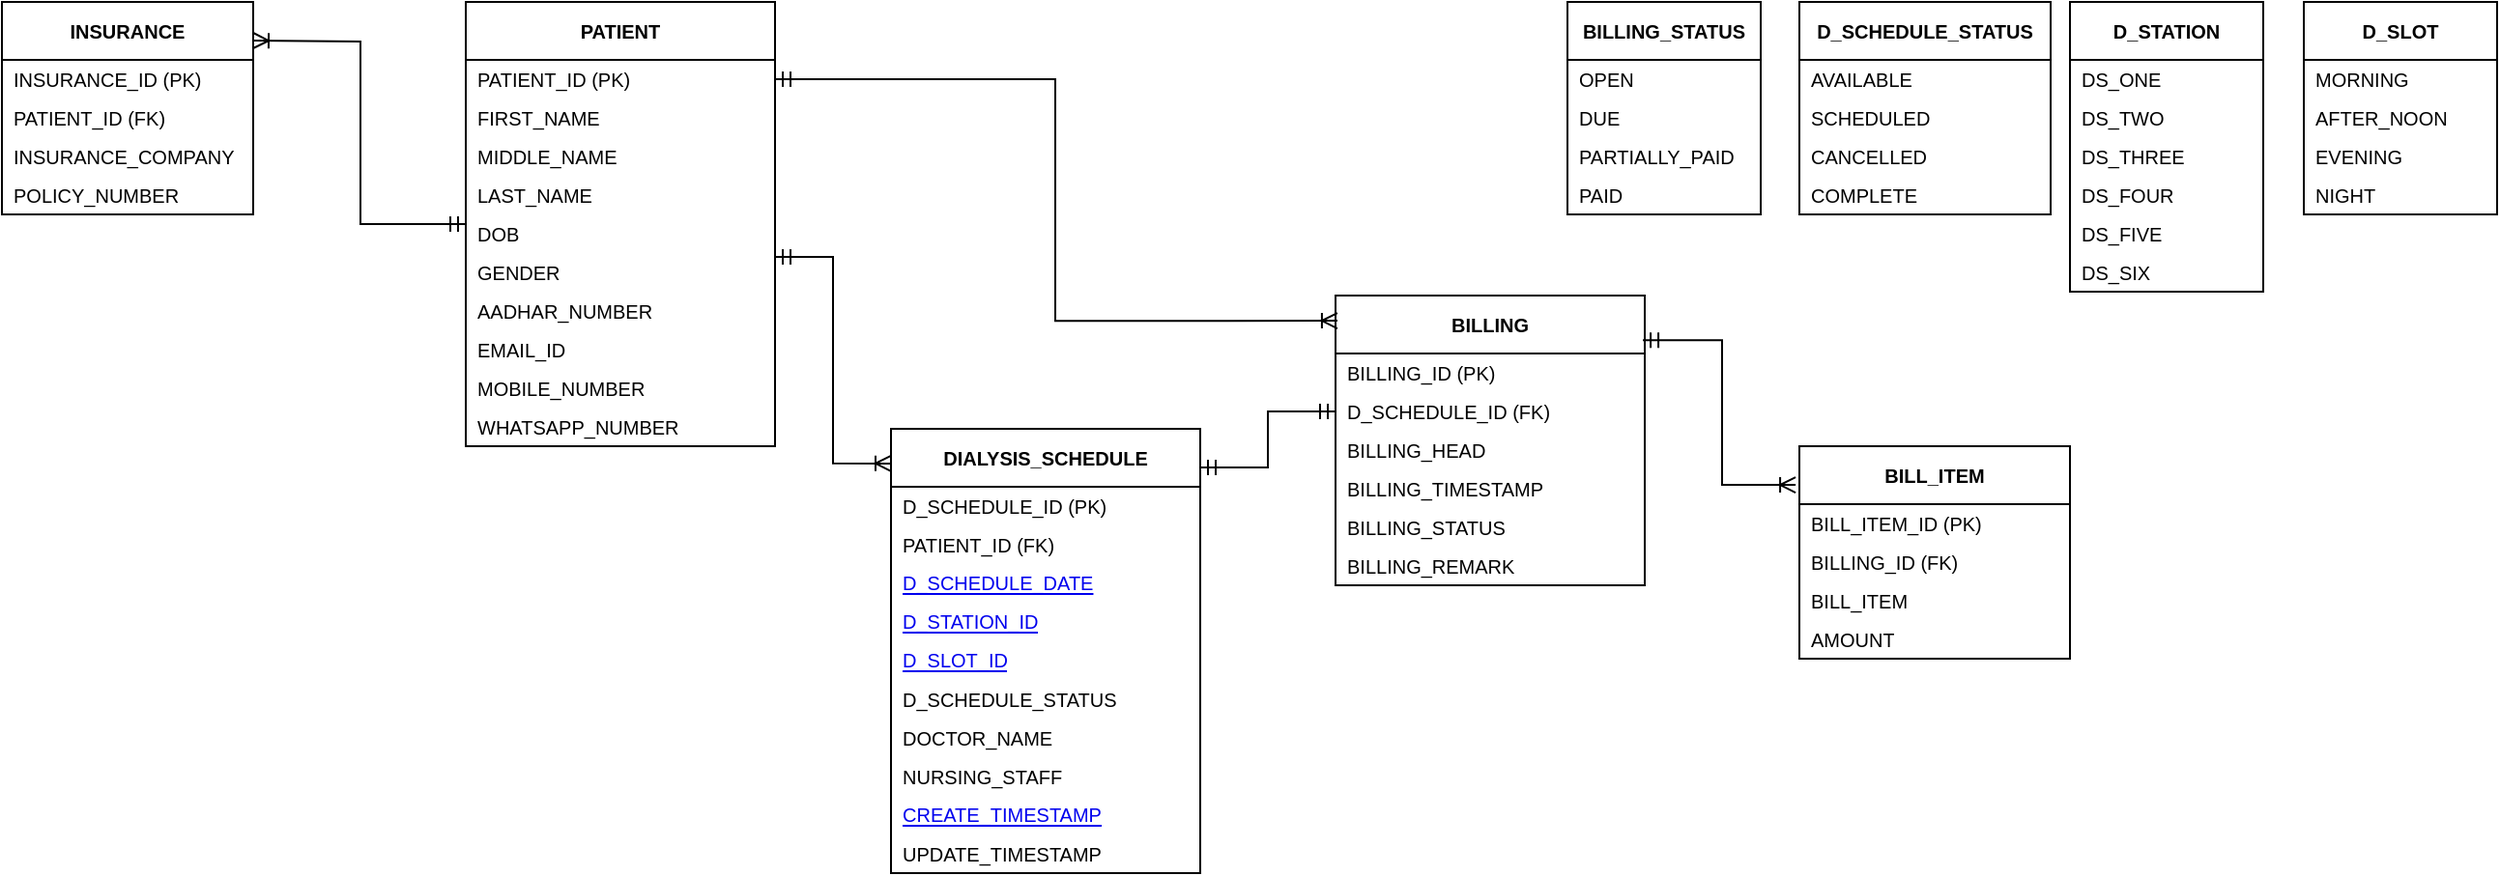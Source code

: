 <mxfile version="24.5.2" type="github">
  <diagram name="Page-1" id="mURi4eA8-3CM0eD0AN-O">
    <mxGraphModel dx="1730" dy="468" grid="1" gridSize="10" guides="1" tooltips="1" connect="1" arrows="1" fold="1" page="1" pageScale="1" pageWidth="850" pageHeight="1100" math="0" shadow="0">
      <root>
        <mxCell id="0" />
        <mxCell id="1" parent="0" />
        <mxCell id="1s8Oqz2JoPXFqwjpF97E-1" value="&lt;b&gt;BILLING&lt;/b&gt;" style="swimlane;fontStyle=0;childLayout=stackLayout;horizontal=1;startSize=30;horizontalStack=0;resizeParent=1;resizeParentMax=0;resizeLast=0;collapsible=1;marginBottom=0;whiteSpace=wrap;html=1;fontSize=10;" parent="1" vertex="1">
          <mxGeometry x="360" y="162" width="160" height="150" as="geometry" />
        </mxCell>
        <mxCell id="1s8Oqz2JoPXFqwjpF97E-2" value="BILLING_ID (PK)" style="text;strokeColor=none;fillColor=none;align=left;verticalAlign=middle;spacingLeft=4;spacingRight=4;overflow=hidden;points=[[0,0.5],[1,0.5]];portConstraint=eastwest;rotatable=0;whiteSpace=wrap;html=1;fontSize=10;" parent="1s8Oqz2JoPXFqwjpF97E-1" vertex="1">
          <mxGeometry y="30" width="160" height="20" as="geometry" />
        </mxCell>
        <mxCell id="2lfy0u0CXC7GCAjW5FRf-1" value="D_SCHEDULE_ID (FK)" style="text;strokeColor=none;fillColor=none;align=left;verticalAlign=middle;spacingLeft=4;spacingRight=4;overflow=hidden;points=[[0,0.5],[1,0.5]];portConstraint=eastwest;rotatable=0;whiteSpace=wrap;html=1;fontSize=10;" vertex="1" parent="1s8Oqz2JoPXFqwjpF97E-1">
          <mxGeometry y="50" width="160" height="20" as="geometry" />
        </mxCell>
        <mxCell id="1s8Oqz2JoPXFqwjpF97E-21" value="BILLING_HEAD" style="text;strokeColor=none;fillColor=none;align=left;verticalAlign=middle;spacingLeft=4;spacingRight=4;overflow=hidden;points=[[0,0.5],[1,0.5]];portConstraint=eastwest;rotatable=0;whiteSpace=wrap;html=1;fontSize=10;" parent="1s8Oqz2JoPXFqwjpF97E-1" vertex="1">
          <mxGeometry y="70" width="160" height="20" as="geometry" />
        </mxCell>
        <mxCell id="1s8Oqz2JoPXFqwjpF97E-25" value="BILLING_TIMESTAMP" style="text;strokeColor=none;fillColor=none;align=left;verticalAlign=middle;spacingLeft=4;spacingRight=4;overflow=hidden;points=[[0,0.5],[1,0.5]];portConstraint=eastwest;rotatable=0;whiteSpace=wrap;html=1;fontSize=10;" parent="1s8Oqz2JoPXFqwjpF97E-1" vertex="1">
          <mxGeometry y="90" width="160" height="20" as="geometry" />
        </mxCell>
        <mxCell id="1s8Oqz2JoPXFqwjpF97E-24" value="BILLING_STATUS" style="text;strokeColor=none;fillColor=none;align=left;verticalAlign=middle;spacingLeft=4;spacingRight=4;overflow=hidden;points=[[0,0.5],[1,0.5]];portConstraint=eastwest;rotatable=0;whiteSpace=wrap;html=1;fontSize=10;" parent="1s8Oqz2JoPXFqwjpF97E-1" vertex="1">
          <mxGeometry y="110" width="160" height="20" as="geometry" />
        </mxCell>
        <mxCell id="1s8Oqz2JoPXFqwjpF97E-23" value="BILLING_REMARK" style="text;strokeColor=none;fillColor=none;align=left;verticalAlign=middle;spacingLeft=4;spacingRight=4;overflow=hidden;points=[[0,0.5],[1,0.5]];portConstraint=eastwest;rotatable=0;whiteSpace=wrap;html=1;fontSize=10;" parent="1s8Oqz2JoPXFqwjpF97E-1" vertex="1">
          <mxGeometry y="130" width="160" height="20" as="geometry" />
        </mxCell>
        <mxCell id="1s8Oqz2JoPXFqwjpF97E-10" value="&lt;b&gt;DIALYSIS_SCHEDULE&lt;/b&gt;" style="swimlane;fontStyle=0;childLayout=stackLayout;horizontal=1;startSize=30;horizontalStack=0;resizeParent=1;resizeParentMax=0;resizeLast=0;collapsible=1;marginBottom=0;whiteSpace=wrap;html=1;fontSize=10;" parent="1" vertex="1">
          <mxGeometry x="130" y="231" width="160" height="230" as="geometry" />
        </mxCell>
        <mxCell id="1s8Oqz2JoPXFqwjpF97E-11" value="D_SCHEDULE_ID (PK)" style="text;strokeColor=none;fillColor=none;align=left;verticalAlign=middle;spacingLeft=4;spacingRight=4;overflow=hidden;points=[[0,0.5],[1,0.5]];portConstraint=eastwest;rotatable=0;whiteSpace=wrap;html=1;fontSize=10;" parent="1s8Oqz2JoPXFqwjpF97E-10" vertex="1">
          <mxGeometry y="30" width="160" height="20" as="geometry" />
        </mxCell>
        <mxCell id="1s8Oqz2JoPXFqwjpF97E-44" value="PATIENT_ID (FK)" style="text;strokeColor=none;fillColor=none;align=left;verticalAlign=middle;spacingLeft=4;spacingRight=4;overflow=hidden;points=[[0,0.5],[1,0.5]];portConstraint=eastwest;rotatable=0;whiteSpace=wrap;html=1;fontSize=10;" parent="1s8Oqz2JoPXFqwjpF97E-10" vertex="1">
          <mxGeometry y="50" width="160" height="20" as="geometry" />
        </mxCell>
        <mxCell id="1s8Oqz2JoPXFqwjpF97E-42" value="&lt;a style=&quot;border: 0px; vertical-align: middle; text-wrap: nowrap; font-family: Arial, sans-serif;&quot; id=&quot;D_SCHEDULE_DATE&quot;&gt;&lt;font style=&quot;font-size: 10px;&quot;&gt;D_SCHEDULE_DATE&lt;/font&gt;&lt;/a&gt;" style="text;strokeColor=none;fillColor=none;align=left;verticalAlign=middle;spacingLeft=4;spacingRight=4;overflow=hidden;points=[[0,0.5],[1,0.5]];portConstraint=eastwest;rotatable=0;whiteSpace=wrap;html=1;fontSize=10;" parent="1s8Oqz2JoPXFqwjpF97E-10" vertex="1">
          <mxGeometry y="70" width="160" height="20" as="geometry" />
        </mxCell>
        <mxCell id="1s8Oqz2JoPXFqwjpF97E-41" value="&lt;a style=&quot;border: 0px; vertical-align: middle; text-wrap: nowrap; font-family: Arial, sans-serif;&quot; id=&quot;D_STATION_ID&quot;&gt;&lt;font style=&quot;font-size: 10px;&quot;&gt;D_STATION_ID&lt;/font&gt;&lt;/a&gt;" style="text;strokeColor=none;fillColor=none;align=left;verticalAlign=middle;spacingLeft=4;spacingRight=4;overflow=hidden;points=[[0,0.5],[1,0.5]];portConstraint=eastwest;rotatable=0;whiteSpace=wrap;html=1;fontSize=10;" parent="1s8Oqz2JoPXFqwjpF97E-10" vertex="1">
          <mxGeometry y="90" width="160" height="20" as="geometry" />
        </mxCell>
        <mxCell id="1s8Oqz2JoPXFqwjpF97E-40" value="&lt;a style=&quot;border: 0px; vertical-align: middle; text-wrap: nowrap; font-family: Arial, sans-serif;&quot; id=&quot;D_SLOT_ID&quot;&gt;&lt;font style=&quot;font-size: 10px;&quot;&gt;D_SLOT_ID&lt;/font&gt;&lt;/a&gt;" style="text;strokeColor=none;fillColor=none;align=left;verticalAlign=middle;spacingLeft=4;spacingRight=4;overflow=hidden;points=[[0,0.5],[1,0.5]];portConstraint=eastwest;rotatable=0;whiteSpace=wrap;html=1;fontSize=10;" parent="1s8Oqz2JoPXFqwjpF97E-10" vertex="1">
          <mxGeometry y="110" width="160" height="20" as="geometry" />
        </mxCell>
        <mxCell id="1s8Oqz2JoPXFqwjpF97E-46" value="D_SCHEDULE_STATUS" style="text;strokeColor=none;fillColor=none;align=left;verticalAlign=middle;spacingLeft=4;spacingRight=4;overflow=hidden;points=[[0,0.5],[1,0.5]];portConstraint=eastwest;rotatable=0;whiteSpace=wrap;html=1;fontSize=10;" parent="1s8Oqz2JoPXFqwjpF97E-10" vertex="1">
          <mxGeometry y="130" width="160" height="20" as="geometry" />
        </mxCell>
        <mxCell id="1s8Oqz2JoPXFqwjpF97E-47" value="DOCTOR_NAME" style="text;strokeColor=none;fillColor=none;align=left;verticalAlign=middle;spacingLeft=4;spacingRight=4;overflow=hidden;points=[[0,0.5],[1,0.5]];portConstraint=eastwest;rotatable=0;whiteSpace=wrap;html=1;fontSize=10;" parent="1s8Oqz2JoPXFqwjpF97E-10" vertex="1">
          <mxGeometry y="150" width="160" height="20" as="geometry" />
        </mxCell>
        <mxCell id="1s8Oqz2JoPXFqwjpF97E-48" value="NURSING_STAFF&amp;nbsp;" style="text;strokeColor=none;fillColor=none;align=left;verticalAlign=middle;spacingLeft=4;spacingRight=4;overflow=hidden;points=[[0,0.5],[1,0.5]];portConstraint=eastwest;rotatable=0;whiteSpace=wrap;html=1;fontSize=10;" parent="1s8Oqz2JoPXFqwjpF97E-10" vertex="1">
          <mxGeometry y="170" width="160" height="20" as="geometry" />
        </mxCell>
        <mxCell id="1s8Oqz2JoPXFqwjpF97E-39" value="&lt;a style=&quot;text-wrap: nowrap; border: 0px; vertical-align: middle; font-family: Arial, sans-serif;&quot; id=&quot;CREATE_TIMESTAMP&quot;&gt;&lt;font style=&quot;font-size: 10px;&quot;&gt;CREATE_TIMESTAMP&lt;/font&gt;&lt;/a&gt;" style="text;strokeColor=none;fillColor=none;align=left;verticalAlign=middle;spacingLeft=4;spacingRight=4;overflow=hidden;points=[[0,0.5],[1,0.5]];portConstraint=eastwest;rotatable=0;whiteSpace=wrap;html=1;fontSize=10;" parent="1s8Oqz2JoPXFqwjpF97E-10" vertex="1">
          <mxGeometry y="190" width="160" height="20" as="geometry" />
        </mxCell>
        <mxCell id="1s8Oqz2JoPXFqwjpF97E-38" value="UPDATE_TIMESTAMP" style="text;strokeColor=none;fillColor=none;align=left;verticalAlign=middle;spacingLeft=4;spacingRight=4;overflow=hidden;points=[[0,0.5],[1,0.5]];portConstraint=eastwest;rotatable=0;whiteSpace=wrap;html=1;fontSize=10;" parent="1s8Oqz2JoPXFqwjpF97E-10" vertex="1">
          <mxGeometry y="210" width="160" height="20" as="geometry" />
        </mxCell>
        <mxCell id="1s8Oqz2JoPXFqwjpF97E-15" value="&lt;b&gt;PATIENT&lt;/b&gt;" style="swimlane;fontStyle=0;childLayout=stackLayout;horizontal=1;startSize=30;horizontalStack=0;resizeParent=1;resizeParentMax=0;resizeLast=0;collapsible=1;marginBottom=0;whiteSpace=wrap;html=1;fontSize=10;" parent="1" vertex="1">
          <mxGeometry x="-90" y="10" width="160" height="230" as="geometry" />
        </mxCell>
        <mxCell id="1s8Oqz2JoPXFqwjpF97E-16" value="PATIENT_ID (PK)" style="text;strokeColor=none;fillColor=none;align=left;verticalAlign=middle;spacingLeft=4;spacingRight=4;overflow=hidden;points=[[0,0.5],[1,0.5]];portConstraint=eastwest;rotatable=0;whiteSpace=wrap;html=1;fontSize=10;" parent="1s8Oqz2JoPXFqwjpF97E-15" vertex="1">
          <mxGeometry y="30" width="160" height="20" as="geometry" />
        </mxCell>
        <mxCell id="2lfy0u0CXC7GCAjW5FRf-28" value="FIRST_NAME&amp;nbsp;" style="text;strokeColor=none;fillColor=none;align=left;verticalAlign=middle;spacingLeft=4;spacingRight=4;overflow=hidden;points=[[0,0.5],[1,0.5]];portConstraint=eastwest;rotatable=0;whiteSpace=wrap;html=1;fontSize=10;" vertex="1" parent="1s8Oqz2JoPXFqwjpF97E-15">
          <mxGeometry y="50" width="160" height="20" as="geometry" />
        </mxCell>
        <mxCell id="2lfy0u0CXC7GCAjW5FRf-27" value="MIDDLE_NAME" style="text;strokeColor=none;fillColor=none;align=left;verticalAlign=middle;spacingLeft=4;spacingRight=4;overflow=hidden;points=[[0,0.5],[1,0.5]];portConstraint=eastwest;rotatable=0;whiteSpace=wrap;html=1;fontSize=10;" vertex="1" parent="1s8Oqz2JoPXFqwjpF97E-15">
          <mxGeometry y="70" width="160" height="20" as="geometry" />
        </mxCell>
        <mxCell id="2lfy0u0CXC7GCAjW5FRf-26" value="LAST_NAME" style="text;strokeColor=none;fillColor=none;align=left;verticalAlign=middle;spacingLeft=4;spacingRight=4;overflow=hidden;points=[[0,0.5],[1,0.5]];portConstraint=eastwest;rotatable=0;whiteSpace=wrap;html=1;fontSize=10;" vertex="1" parent="1s8Oqz2JoPXFqwjpF97E-15">
          <mxGeometry y="90" width="160" height="20" as="geometry" />
        </mxCell>
        <mxCell id="2lfy0u0CXC7GCAjW5FRf-25" value="DOB" style="text;strokeColor=none;fillColor=none;align=left;verticalAlign=middle;spacingLeft=4;spacingRight=4;overflow=hidden;points=[[0,0.5],[1,0.5]];portConstraint=eastwest;rotatable=0;whiteSpace=wrap;html=1;fontSize=10;" vertex="1" parent="1s8Oqz2JoPXFqwjpF97E-15">
          <mxGeometry y="110" width="160" height="20" as="geometry" />
        </mxCell>
        <mxCell id="2lfy0u0CXC7GCAjW5FRf-24" value="GENDER" style="text;strokeColor=none;fillColor=none;align=left;verticalAlign=middle;spacingLeft=4;spacingRight=4;overflow=hidden;points=[[0,0.5],[1,0.5]];portConstraint=eastwest;rotatable=0;whiteSpace=wrap;html=1;fontSize=10;" vertex="1" parent="1s8Oqz2JoPXFqwjpF97E-15">
          <mxGeometry y="130" width="160" height="20" as="geometry" />
        </mxCell>
        <mxCell id="2lfy0u0CXC7GCAjW5FRf-23" value="AADHAR_NUMBER" style="text;strokeColor=none;fillColor=none;align=left;verticalAlign=middle;spacingLeft=4;spacingRight=4;overflow=hidden;points=[[0,0.5],[1,0.5]];portConstraint=eastwest;rotatable=0;whiteSpace=wrap;html=1;fontSize=10;" vertex="1" parent="1s8Oqz2JoPXFqwjpF97E-15">
          <mxGeometry y="150" width="160" height="20" as="geometry" />
        </mxCell>
        <mxCell id="2lfy0u0CXC7GCAjW5FRf-22" value="EMAIL_ID" style="text;strokeColor=none;fillColor=none;align=left;verticalAlign=middle;spacingLeft=4;spacingRight=4;overflow=hidden;points=[[0,0.5],[1,0.5]];portConstraint=eastwest;rotatable=0;whiteSpace=wrap;html=1;fontSize=10;" vertex="1" parent="1s8Oqz2JoPXFqwjpF97E-15">
          <mxGeometry y="170" width="160" height="20" as="geometry" />
        </mxCell>
        <mxCell id="2lfy0u0CXC7GCAjW5FRf-21" value="MOBILE_NUMBER" style="text;strokeColor=none;fillColor=none;align=left;verticalAlign=middle;spacingLeft=4;spacingRight=4;overflow=hidden;points=[[0,0.5],[1,0.5]];portConstraint=eastwest;rotatable=0;whiteSpace=wrap;html=1;fontSize=10;" vertex="1" parent="1s8Oqz2JoPXFqwjpF97E-15">
          <mxGeometry y="190" width="160" height="20" as="geometry" />
        </mxCell>
        <mxCell id="2lfy0u0CXC7GCAjW5FRf-36" value="WHATSAPP_NUMBER&amp;nbsp;" style="text;strokeColor=none;fillColor=none;align=left;verticalAlign=middle;spacingLeft=4;spacingRight=4;overflow=hidden;points=[[0,0.5],[1,0.5]];portConstraint=eastwest;rotatable=0;whiteSpace=wrap;html=1;fontSize=10;" vertex="1" parent="1s8Oqz2JoPXFqwjpF97E-15">
          <mxGeometry y="210" width="160" height="20" as="geometry" />
        </mxCell>
        <mxCell id="1s8Oqz2JoPXFqwjpF97E-26" value="&lt;b&gt;BILL_ITEM&lt;/b&gt;" style="swimlane;fontStyle=0;childLayout=stackLayout;horizontal=1;startSize=30;horizontalStack=0;resizeParent=1;resizeParentMax=0;resizeLast=0;collapsible=1;marginBottom=0;whiteSpace=wrap;html=1;fontSize=10;" parent="1" vertex="1">
          <mxGeometry x="600" y="240" width="140" height="110" as="geometry" />
        </mxCell>
        <mxCell id="1s8Oqz2JoPXFqwjpF97E-27" value="BILL_ITEM_ID (PK)" style="text;strokeColor=none;fillColor=none;align=left;verticalAlign=middle;spacingLeft=4;spacingRight=4;overflow=hidden;points=[[0,0.5],[1,0.5]];portConstraint=eastwest;rotatable=0;whiteSpace=wrap;html=1;fontSize=10;" parent="1s8Oqz2JoPXFqwjpF97E-26" vertex="1">
          <mxGeometry y="30" width="140" height="20" as="geometry" />
        </mxCell>
        <mxCell id="1s8Oqz2JoPXFqwjpF97E-28" value="BILLING_ID (FK)" style="text;strokeColor=none;fillColor=none;align=left;verticalAlign=middle;spacingLeft=4;spacingRight=4;overflow=hidden;points=[[0,0.5],[1,0.5]];portConstraint=eastwest;rotatable=0;whiteSpace=wrap;html=1;fontSize=10;" parent="1s8Oqz2JoPXFqwjpF97E-26" vertex="1">
          <mxGeometry y="50" width="140" height="20" as="geometry" />
        </mxCell>
        <mxCell id="1s8Oqz2JoPXFqwjpF97E-29" value="BILL_ITEM" style="text;strokeColor=none;fillColor=none;align=left;verticalAlign=middle;spacingLeft=4;spacingRight=4;overflow=hidden;points=[[0,0.5],[1,0.5]];portConstraint=eastwest;rotatable=0;whiteSpace=wrap;html=1;fontSize=10;" parent="1s8Oqz2JoPXFqwjpF97E-26" vertex="1">
          <mxGeometry y="70" width="140" height="20" as="geometry" />
        </mxCell>
        <mxCell id="1s8Oqz2JoPXFqwjpF97E-30" value="AMOUNT" style="text;strokeColor=none;fillColor=none;align=left;verticalAlign=middle;spacingLeft=4;spacingRight=4;overflow=hidden;points=[[0,0.5],[1,0.5]];portConstraint=eastwest;rotatable=0;whiteSpace=wrap;html=1;fontSize=10;" parent="1s8Oqz2JoPXFqwjpF97E-26" vertex="1">
          <mxGeometry y="90" width="140" height="20" as="geometry" />
        </mxCell>
        <mxCell id="1s8Oqz2JoPXFqwjpF97E-32" value="" style="endArrow=ERoneToMany;html=1;rounded=0;exitX=0.994;exitY=0.154;exitDx=0;exitDy=0;exitPerimeter=0;entryX=-0.014;entryY=0.182;entryDx=0;entryDy=0;entryPerimeter=0;edgeStyle=orthogonalEdgeStyle;startArrow=ERmandOne;startFill=0;endFill=0;" parent="1" source="1s8Oqz2JoPXFqwjpF97E-1" target="1s8Oqz2JoPXFqwjpF97E-26" edge="1">
          <mxGeometry width="50" height="50" relative="1" as="geometry">
            <mxPoint x="400" y="270" as="sourcePoint" />
            <mxPoint x="450" y="220" as="targetPoint" />
          </mxGeometry>
        </mxCell>
        <mxCell id="1s8Oqz2JoPXFqwjpF97E-33" value="&lt;b&gt;BILLING_STATUS&lt;/b&gt;" style="swimlane;fontStyle=0;childLayout=stackLayout;horizontal=1;startSize=30;horizontalStack=0;resizeParent=1;resizeParentMax=0;resizeLast=0;collapsible=1;marginBottom=0;whiteSpace=wrap;html=1;fontSize=10;" parent="1" vertex="1">
          <mxGeometry x="480" y="10" width="100" height="110" as="geometry" />
        </mxCell>
        <mxCell id="1s8Oqz2JoPXFqwjpF97E-34" value="OPEN" style="text;strokeColor=none;fillColor=none;align=left;verticalAlign=middle;spacingLeft=4;spacingRight=4;overflow=hidden;points=[[0,0.5],[1,0.5]];portConstraint=eastwest;rotatable=0;whiteSpace=wrap;html=1;fontSize=10;" parent="1s8Oqz2JoPXFqwjpF97E-33" vertex="1">
          <mxGeometry y="30" width="100" height="20" as="geometry" />
        </mxCell>
        <mxCell id="1s8Oqz2JoPXFqwjpF97E-35" value="DUE" style="text;strokeColor=none;fillColor=none;align=left;verticalAlign=middle;spacingLeft=4;spacingRight=4;overflow=hidden;points=[[0,0.5],[1,0.5]];portConstraint=eastwest;rotatable=0;whiteSpace=wrap;html=1;fontSize=10;" parent="1s8Oqz2JoPXFqwjpF97E-33" vertex="1">
          <mxGeometry y="50" width="100" height="20" as="geometry" />
        </mxCell>
        <mxCell id="1s8Oqz2JoPXFqwjpF97E-36" value="PARTIALLY_PAID" style="text;strokeColor=none;fillColor=none;align=left;verticalAlign=middle;spacingLeft=4;spacingRight=4;overflow=hidden;points=[[0,0.5],[1,0.5]];portConstraint=eastwest;rotatable=0;whiteSpace=wrap;html=1;fontSize=10;" parent="1s8Oqz2JoPXFqwjpF97E-33" vertex="1">
          <mxGeometry y="70" width="100" height="20" as="geometry" />
        </mxCell>
        <mxCell id="1s8Oqz2JoPXFqwjpF97E-37" value="PAID" style="text;strokeColor=none;fillColor=none;align=left;verticalAlign=middle;spacingLeft=4;spacingRight=4;overflow=hidden;points=[[0,0.5],[1,0.5]];portConstraint=eastwest;rotatable=0;whiteSpace=wrap;html=1;fontSize=10;" parent="1s8Oqz2JoPXFqwjpF97E-33" vertex="1">
          <mxGeometry y="90" width="100" height="20" as="geometry" />
        </mxCell>
        <mxCell id="2lfy0u0CXC7GCAjW5FRf-2" style="edgeStyle=orthogonalEdgeStyle;rounded=0;orthogonalLoop=1;jettySize=auto;html=1;entryX=0;entryY=0.5;entryDx=0;entryDy=0;exitX=1;exitY=0.087;exitDx=0;exitDy=0;exitPerimeter=0;startArrow=ERmandOne;startFill=0;endArrow=ERmandOne;endFill=0;" edge="1" parent="1" source="1s8Oqz2JoPXFqwjpF97E-10" target="2lfy0u0CXC7GCAjW5FRf-1">
          <mxGeometry relative="1" as="geometry" />
        </mxCell>
        <mxCell id="2lfy0u0CXC7GCAjW5FRf-3" value="&lt;span style=&quot;text-align: left;&quot;&gt;&lt;b&gt;D_SCHEDULE_STATUS&lt;/b&gt;&lt;/span&gt;" style="swimlane;fontStyle=0;childLayout=stackLayout;horizontal=1;startSize=30;horizontalStack=0;resizeParent=1;resizeParentMax=0;resizeLast=0;collapsible=1;marginBottom=0;whiteSpace=wrap;html=1;fontSize=10;" vertex="1" parent="1">
          <mxGeometry x="600" y="10" width="130" height="110" as="geometry" />
        </mxCell>
        <mxCell id="2lfy0u0CXC7GCAjW5FRf-4" value="AVAILABLE" style="text;strokeColor=none;fillColor=none;align=left;verticalAlign=middle;spacingLeft=4;spacingRight=4;overflow=hidden;points=[[0,0.5],[1,0.5]];portConstraint=eastwest;rotatable=0;whiteSpace=wrap;html=1;fontSize=10;" vertex="1" parent="2lfy0u0CXC7GCAjW5FRf-3">
          <mxGeometry y="30" width="130" height="20" as="geometry" />
        </mxCell>
        <mxCell id="2lfy0u0CXC7GCAjW5FRf-5" value="SCHEDULED" style="text;strokeColor=none;fillColor=none;align=left;verticalAlign=middle;spacingLeft=4;spacingRight=4;overflow=hidden;points=[[0,0.5],[1,0.5]];portConstraint=eastwest;rotatable=0;whiteSpace=wrap;html=1;fontSize=10;" vertex="1" parent="2lfy0u0CXC7GCAjW5FRf-3">
          <mxGeometry y="50" width="130" height="20" as="geometry" />
        </mxCell>
        <mxCell id="2lfy0u0CXC7GCAjW5FRf-6" value="CANCELLED" style="text;strokeColor=none;fillColor=none;align=left;verticalAlign=middle;spacingLeft=4;spacingRight=4;overflow=hidden;points=[[0,0.5],[1,0.5]];portConstraint=eastwest;rotatable=0;whiteSpace=wrap;html=1;fontSize=10;" vertex="1" parent="2lfy0u0CXC7GCAjW5FRf-3">
          <mxGeometry y="70" width="130" height="20" as="geometry" />
        </mxCell>
        <mxCell id="2lfy0u0CXC7GCAjW5FRf-7" value="COMPLETE" style="text;strokeColor=none;fillColor=none;align=left;verticalAlign=middle;spacingLeft=4;spacingRight=4;overflow=hidden;points=[[0,0.5],[1,0.5]];portConstraint=eastwest;rotatable=0;whiteSpace=wrap;html=1;fontSize=10;" vertex="1" parent="2lfy0u0CXC7GCAjW5FRf-3">
          <mxGeometry y="90" width="130" height="20" as="geometry" />
        </mxCell>
        <mxCell id="2lfy0u0CXC7GCAjW5FRf-8" value="&lt;b&gt;D_SLOT&lt;/b&gt;" style="swimlane;fontStyle=0;childLayout=stackLayout;horizontal=1;startSize=30;horizontalStack=0;resizeParent=1;resizeParentMax=0;resizeLast=0;collapsible=1;marginBottom=0;whiteSpace=wrap;html=1;fontSize=10;" vertex="1" parent="1">
          <mxGeometry x="861" y="10" width="100" height="110" as="geometry" />
        </mxCell>
        <mxCell id="2lfy0u0CXC7GCAjW5FRf-9" value="MORNING" style="text;strokeColor=none;fillColor=none;align=left;verticalAlign=middle;spacingLeft=4;spacingRight=4;overflow=hidden;points=[[0,0.5],[1,0.5]];portConstraint=eastwest;rotatable=0;whiteSpace=wrap;html=1;fontSize=10;" vertex="1" parent="2lfy0u0CXC7GCAjW5FRf-8">
          <mxGeometry y="30" width="100" height="20" as="geometry" />
        </mxCell>
        <mxCell id="2lfy0u0CXC7GCAjW5FRf-10" value="AFTER_NOON" style="text;strokeColor=none;fillColor=none;align=left;verticalAlign=middle;spacingLeft=4;spacingRight=4;overflow=hidden;points=[[0,0.5],[1,0.5]];portConstraint=eastwest;rotatable=0;whiteSpace=wrap;html=1;fontSize=10;" vertex="1" parent="2lfy0u0CXC7GCAjW5FRf-8">
          <mxGeometry y="50" width="100" height="20" as="geometry" />
        </mxCell>
        <mxCell id="2lfy0u0CXC7GCAjW5FRf-11" value="EVENING" style="text;strokeColor=none;fillColor=none;align=left;verticalAlign=middle;spacingLeft=4;spacingRight=4;overflow=hidden;points=[[0,0.5],[1,0.5]];portConstraint=eastwest;rotatable=0;whiteSpace=wrap;html=1;fontSize=10;" vertex="1" parent="2lfy0u0CXC7GCAjW5FRf-8">
          <mxGeometry y="70" width="100" height="20" as="geometry" />
        </mxCell>
        <mxCell id="2lfy0u0CXC7GCAjW5FRf-12" value="NIGHT" style="text;strokeColor=none;fillColor=none;align=left;verticalAlign=middle;spacingLeft=4;spacingRight=4;overflow=hidden;points=[[0,0.5],[1,0.5]];portConstraint=eastwest;rotatable=0;whiteSpace=wrap;html=1;fontSize=10;" vertex="1" parent="2lfy0u0CXC7GCAjW5FRf-8">
          <mxGeometry y="90" width="100" height="20" as="geometry" />
        </mxCell>
        <mxCell id="2lfy0u0CXC7GCAjW5FRf-13" value="&lt;span style=&quot;text-align: left;&quot;&gt;&lt;b&gt;D_STATION&lt;/b&gt;&lt;/span&gt;" style="swimlane;fontStyle=0;childLayout=stackLayout;horizontal=1;startSize=30;horizontalStack=0;resizeParent=1;resizeParentMax=0;resizeLast=0;collapsible=1;marginBottom=0;whiteSpace=wrap;html=1;fontSize=10;" vertex="1" parent="1">
          <mxGeometry x="740" y="10" width="100" height="150" as="geometry" />
        </mxCell>
        <mxCell id="2lfy0u0CXC7GCAjW5FRf-14" value="DS_ONE" style="text;strokeColor=none;fillColor=none;align=left;verticalAlign=middle;spacingLeft=4;spacingRight=4;overflow=hidden;points=[[0,0.5],[1,0.5]];portConstraint=eastwest;rotatable=0;whiteSpace=wrap;html=1;fontSize=10;" vertex="1" parent="2lfy0u0CXC7GCAjW5FRf-13">
          <mxGeometry y="30" width="100" height="20" as="geometry" />
        </mxCell>
        <mxCell id="2lfy0u0CXC7GCAjW5FRf-16" value="DS_TWO" style="text;strokeColor=none;fillColor=none;align=left;verticalAlign=middle;spacingLeft=4;spacingRight=4;overflow=hidden;points=[[0,0.5],[1,0.5]];portConstraint=eastwest;rotatable=0;whiteSpace=wrap;html=1;fontSize=10;" vertex="1" parent="2lfy0u0CXC7GCAjW5FRf-13">
          <mxGeometry y="50" width="100" height="20" as="geometry" />
        </mxCell>
        <mxCell id="2lfy0u0CXC7GCAjW5FRf-20" value="DS_THREE" style="text;strokeColor=none;fillColor=none;align=left;verticalAlign=middle;spacingLeft=4;spacingRight=4;overflow=hidden;points=[[0,0.5],[1,0.5]];portConstraint=eastwest;rotatable=0;whiteSpace=wrap;html=1;fontSize=10;" vertex="1" parent="2lfy0u0CXC7GCAjW5FRf-13">
          <mxGeometry y="70" width="100" height="20" as="geometry" />
        </mxCell>
        <mxCell id="2lfy0u0CXC7GCAjW5FRf-19" value="DS_FOUR" style="text;strokeColor=none;fillColor=none;align=left;verticalAlign=middle;spacingLeft=4;spacingRight=4;overflow=hidden;points=[[0,0.5],[1,0.5]];portConstraint=eastwest;rotatable=0;whiteSpace=wrap;html=1;fontSize=10;" vertex="1" parent="2lfy0u0CXC7GCAjW5FRf-13">
          <mxGeometry y="90" width="100" height="20" as="geometry" />
        </mxCell>
        <mxCell id="2lfy0u0CXC7GCAjW5FRf-18" value="DS_FIVE" style="text;strokeColor=none;fillColor=none;align=left;verticalAlign=middle;spacingLeft=4;spacingRight=4;overflow=hidden;points=[[0,0.5],[1,0.5]];portConstraint=eastwest;rotatable=0;whiteSpace=wrap;html=1;fontSize=10;" vertex="1" parent="2lfy0u0CXC7GCAjW5FRf-13">
          <mxGeometry y="110" width="100" height="20" as="geometry" />
        </mxCell>
        <mxCell id="2lfy0u0CXC7GCAjW5FRf-17" value="DS_SIX" style="text;strokeColor=none;fillColor=none;align=left;verticalAlign=middle;spacingLeft=4;spacingRight=4;overflow=hidden;points=[[0,0.5],[1,0.5]];portConstraint=eastwest;rotatable=0;whiteSpace=wrap;html=1;fontSize=10;" vertex="1" parent="2lfy0u0CXC7GCAjW5FRf-13">
          <mxGeometry y="130" width="100" height="20" as="geometry" />
        </mxCell>
        <mxCell id="2lfy0u0CXC7GCAjW5FRf-30" value="&lt;b&gt;INSURANCE&lt;/b&gt;" style="swimlane;fontStyle=0;childLayout=stackLayout;horizontal=1;startSize=30;horizontalStack=0;resizeParent=1;resizeParentMax=0;resizeLast=0;collapsible=1;marginBottom=0;whiteSpace=wrap;html=1;fontSize=10;" vertex="1" parent="1">
          <mxGeometry x="-330" y="10" width="130" height="110" as="geometry" />
        </mxCell>
        <mxCell id="2lfy0u0CXC7GCAjW5FRf-31" value="INSURANCE_ID (PK)" style="text;strokeColor=none;fillColor=none;align=left;verticalAlign=middle;spacingLeft=4;spacingRight=4;overflow=hidden;points=[[0,0.5],[1,0.5]];portConstraint=eastwest;rotatable=0;whiteSpace=wrap;html=1;fontSize=10;" vertex="1" parent="2lfy0u0CXC7GCAjW5FRf-30">
          <mxGeometry y="30" width="130" height="20" as="geometry" />
        </mxCell>
        <mxCell id="2lfy0u0CXC7GCAjW5FRf-32" value="PATIENT_ID (FK)" style="text;strokeColor=none;fillColor=none;align=left;verticalAlign=middle;spacingLeft=4;spacingRight=4;overflow=hidden;points=[[0,0.5],[1,0.5]];portConstraint=eastwest;rotatable=0;whiteSpace=wrap;html=1;fontSize=10;" vertex="1" parent="2lfy0u0CXC7GCAjW5FRf-30">
          <mxGeometry y="50" width="130" height="20" as="geometry" />
        </mxCell>
        <mxCell id="2lfy0u0CXC7GCAjW5FRf-33" value="INSURANCE_COMPANY" style="text;strokeColor=none;fillColor=none;align=left;verticalAlign=middle;spacingLeft=4;spacingRight=4;overflow=hidden;points=[[0,0.5],[1,0.5]];portConstraint=eastwest;rotatable=0;whiteSpace=wrap;html=1;fontSize=10;" vertex="1" parent="2lfy0u0CXC7GCAjW5FRf-30">
          <mxGeometry y="70" width="130" height="20" as="geometry" />
        </mxCell>
        <mxCell id="2lfy0u0CXC7GCAjW5FRf-34" value="POLICY_NUMBER" style="text;strokeColor=none;fillColor=none;align=left;verticalAlign=middle;spacingLeft=4;spacingRight=4;overflow=hidden;points=[[0,0.5],[1,0.5]];portConstraint=eastwest;rotatable=0;whiteSpace=wrap;html=1;fontSize=10;" vertex="1" parent="2lfy0u0CXC7GCAjW5FRf-30">
          <mxGeometry y="90" width="130" height="20" as="geometry" />
        </mxCell>
        <mxCell id="2lfy0u0CXC7GCAjW5FRf-35" style="edgeStyle=orthogonalEdgeStyle;rounded=0;orthogonalLoop=1;jettySize=auto;html=1;startArrow=ERmandOne;startFill=0;endArrow=ERoneToMany;endFill=0;" edge="1" parent="1" source="1s8Oqz2JoPXFqwjpF97E-15">
          <mxGeometry relative="1" as="geometry">
            <mxPoint x="-200" y="30" as="targetPoint" />
          </mxGeometry>
        </mxCell>
        <mxCell id="2lfy0u0CXC7GCAjW5FRf-37" style="edgeStyle=orthogonalEdgeStyle;rounded=0;orthogonalLoop=1;jettySize=auto;html=1;entryX=0;entryY=0.078;entryDx=0;entryDy=0;entryPerimeter=0;startArrow=ERmandOne;startFill=0;endArrow=ERoneToMany;endFill=0;exitX=1;exitY=0.1;exitDx=0;exitDy=0;exitPerimeter=0;" edge="1" parent="1" source="2lfy0u0CXC7GCAjW5FRf-24" target="1s8Oqz2JoPXFqwjpF97E-10">
          <mxGeometry relative="1" as="geometry" />
        </mxCell>
        <mxCell id="2lfy0u0CXC7GCAjW5FRf-38" style="edgeStyle=orthogonalEdgeStyle;rounded=0;orthogonalLoop=1;jettySize=auto;html=1;entryX=0.006;entryY=0.087;entryDx=0;entryDy=0;entryPerimeter=0;exitX=1;exitY=0.5;exitDx=0;exitDy=0;startArrow=ERmandOne;startFill=0;endArrow=ERoneToMany;endFill=0;" edge="1" parent="1" source="1s8Oqz2JoPXFqwjpF97E-16" target="1s8Oqz2JoPXFqwjpF97E-1">
          <mxGeometry relative="1" as="geometry">
            <Array as="points">
              <mxPoint x="215" y="50" />
              <mxPoint x="215" y="175" />
            </Array>
          </mxGeometry>
        </mxCell>
      </root>
    </mxGraphModel>
  </diagram>
</mxfile>
